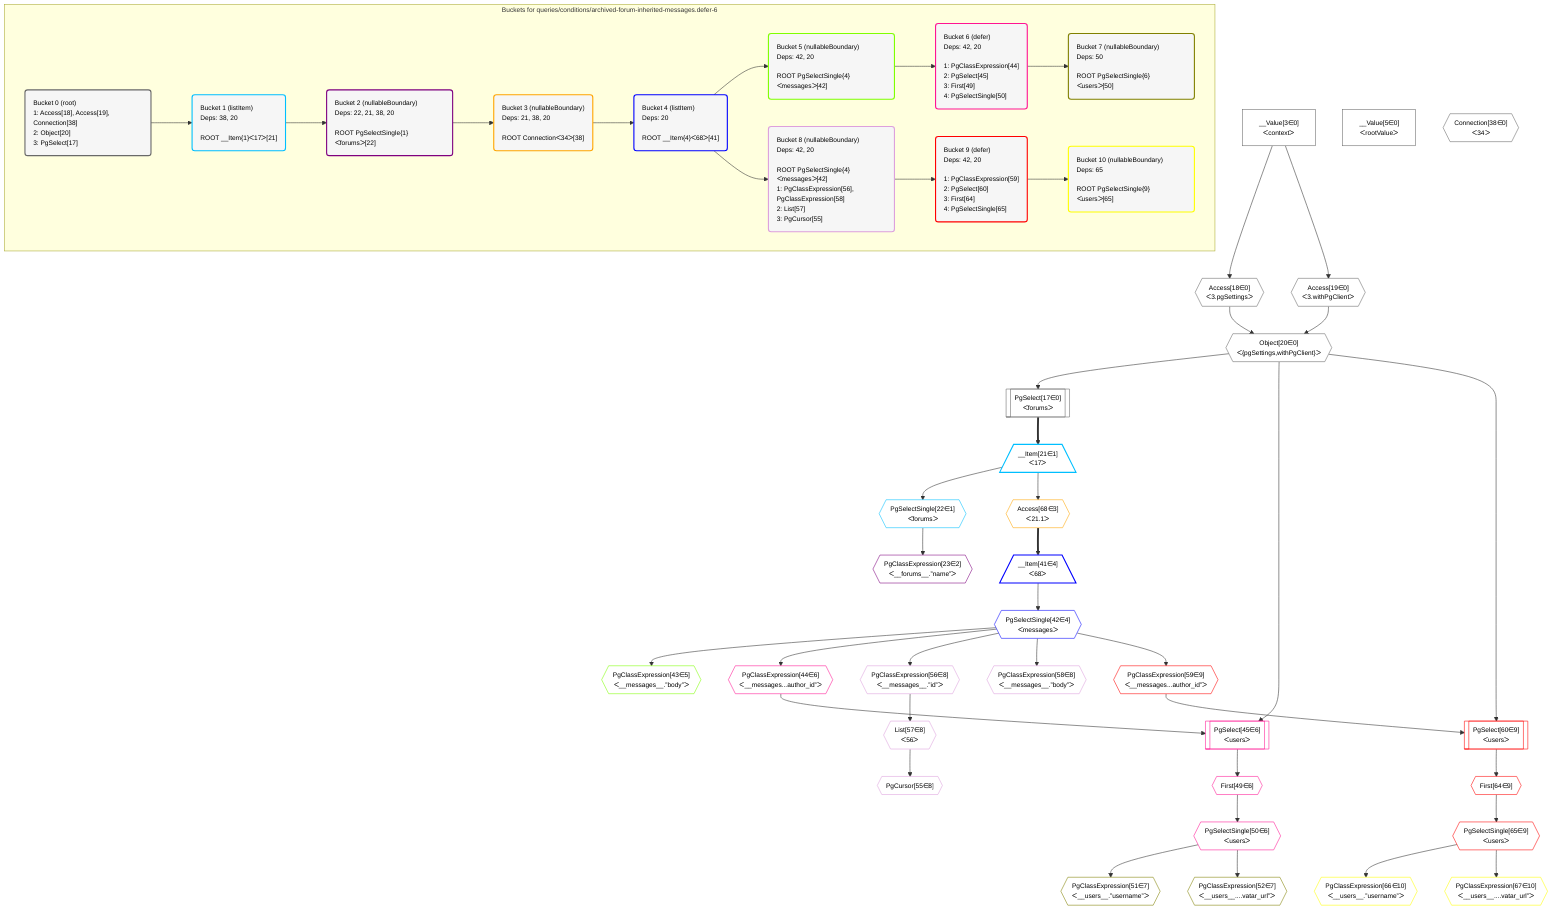 %%{init: {'themeVariables': { 'fontSize': '12px'}}}%%
graph TD
    classDef path fill:#eee,stroke:#000,color:#000
    classDef plan fill:#fff,stroke-width:1px,color:#000
    classDef itemplan fill:#fff,stroke-width:2px,color:#000
    classDef unbatchedplan fill:#dff,stroke-width:1px,color:#000
    classDef sideeffectplan fill:#fcc,stroke-width:2px,color:#000
    classDef bucket fill:#f6f6f6,color:#000,stroke-width:2px,text-align:left


    %% define steps
    __Value3["__Value[3∈0]<br />ᐸcontextᐳ"]:::plan
    __Value5["__Value[5∈0]<br />ᐸrootValueᐳ"]:::plan
    Access18{{"Access[18∈0]<br />ᐸ3.pgSettingsᐳ"}}:::plan
    Access19{{"Access[19∈0]<br />ᐸ3.withPgClientᐳ"}}:::plan
    Object20{{"Object[20∈0]<br />ᐸ{pgSettings,withPgClient}ᐳ"}}:::plan
    PgSelect17[["PgSelect[17∈0]<br />ᐸforumsᐳ"]]:::plan
    __Item21[/"__Item[21∈1]<br />ᐸ17ᐳ"\]:::itemplan
    PgSelectSingle22{{"PgSelectSingle[22∈1]<br />ᐸforumsᐳ"}}:::plan
    PgClassExpression23{{"PgClassExpression[23∈2]<br />ᐸ__forums__.”name”ᐳ"}}:::plan
    Connection38{{"Connection[38∈0]<br />ᐸ34ᐳ"}}:::plan
    Access68{{"Access[68∈3]<br />ᐸ21.1ᐳ"}}:::plan
    __Item41[/"__Item[41∈4]<br />ᐸ68ᐳ"\]:::itemplan
    PgSelectSingle42{{"PgSelectSingle[42∈4]<br />ᐸmessagesᐳ"}}:::plan
    PgClassExpression43{{"PgClassExpression[43∈5]<br />ᐸ__messages__.”body”ᐳ"}}:::plan
    PgClassExpression44{{"PgClassExpression[44∈6]<br />ᐸ__messages...author_id”ᐳ"}}:::plan
    PgSelect45[["PgSelect[45∈6]<br />ᐸusersᐳ"]]:::plan
    First49{{"First[49∈6]"}}:::plan
    PgSelectSingle50{{"PgSelectSingle[50∈6]<br />ᐸusersᐳ"}}:::plan
    PgClassExpression51{{"PgClassExpression[51∈7]<br />ᐸ__users__.”username”ᐳ"}}:::plan
    PgClassExpression52{{"PgClassExpression[52∈7]<br />ᐸ__users__....vatar_url”ᐳ"}}:::plan
    PgClassExpression56{{"PgClassExpression[56∈8]<br />ᐸ__messages__.”id”ᐳ"}}:::plan
    List57{{"List[57∈8]<br />ᐸ56ᐳ"}}:::plan
    PgCursor55{{"PgCursor[55∈8]"}}:::plan
    PgClassExpression58{{"PgClassExpression[58∈8]<br />ᐸ__messages__.”body”ᐳ"}}:::plan
    PgClassExpression59{{"PgClassExpression[59∈9]<br />ᐸ__messages...author_id”ᐳ"}}:::plan
    PgSelect60[["PgSelect[60∈9]<br />ᐸusersᐳ"]]:::plan
    First64{{"First[64∈9]"}}:::plan
    PgSelectSingle65{{"PgSelectSingle[65∈9]<br />ᐸusersᐳ"}}:::plan
    PgClassExpression66{{"PgClassExpression[66∈10]<br />ᐸ__users__.”username”ᐳ"}}:::plan
    PgClassExpression67{{"PgClassExpression[67∈10]<br />ᐸ__users__....vatar_url”ᐳ"}}:::plan

    %% plan dependencies
    __Value3 --> Access18
    __Value3 --> Access19
    Access18 & Access19 --> Object20
    Object20 --> PgSelect17
    PgSelect17 ==> __Item21
    __Item21 --> PgSelectSingle22
    PgSelectSingle22 --> PgClassExpression23
    __Item21 --> Access68
    Access68 ==> __Item41
    __Item41 --> PgSelectSingle42
    PgSelectSingle42 --> PgClassExpression43
    PgSelectSingle42 --> PgClassExpression44
    Object20 & PgClassExpression44 --> PgSelect45
    PgSelect45 --> First49
    First49 --> PgSelectSingle50
    PgSelectSingle50 --> PgClassExpression51
    PgSelectSingle50 --> PgClassExpression52
    PgSelectSingle42 --> PgClassExpression56
    PgClassExpression56 --> List57
    List57 --> PgCursor55
    PgSelectSingle42 --> PgClassExpression58
    PgSelectSingle42 --> PgClassExpression59
    Object20 & PgClassExpression59 --> PgSelect60
    PgSelect60 --> First64
    First64 --> PgSelectSingle65
    PgSelectSingle65 --> PgClassExpression66
    PgSelectSingle65 --> PgClassExpression67

    subgraph "Buckets for queries/conditions/archived-forum-inherited-messages.defer-6"
    Bucket0("Bucket 0 (root)<br />1: Access[18], Access[19], Connection[38]<br />2: Object[20]<br />3: PgSelect[17]"):::bucket
    classDef bucket0 stroke:#696969
    class Bucket0,__Value3,__Value5,PgSelect17,Access18,Access19,Object20,Connection38 bucket0
    Bucket1("Bucket 1 (listItem)<br />Deps: 38, 20<br /><br />ROOT __Item{1}ᐸ17ᐳ[21]"):::bucket
    classDef bucket1 stroke:#00bfff
    class Bucket1,__Item21,PgSelectSingle22 bucket1
    Bucket2("Bucket 2 (nullableBoundary)<br />Deps: 22, 21, 38, 20<br /><br />ROOT PgSelectSingle{1}ᐸforumsᐳ[22]"):::bucket
    classDef bucket2 stroke:#7f007f
    class Bucket2,PgClassExpression23 bucket2
    Bucket3("Bucket 3 (nullableBoundary)<br />Deps: 21, 38, 20<br /><br />ROOT Connectionᐸ34ᐳ[38]"):::bucket
    classDef bucket3 stroke:#ffa500
    class Bucket3,Access68 bucket3
    Bucket4("Bucket 4 (listItem)<br />Deps: 20<br /><br />ROOT __Item{4}ᐸ68ᐳ[41]"):::bucket
    classDef bucket4 stroke:#0000ff
    class Bucket4,__Item41,PgSelectSingle42 bucket4
    Bucket5("Bucket 5 (nullableBoundary)<br />Deps: 42, 20<br /><br />ROOT PgSelectSingle{4}ᐸmessagesᐳ[42]"):::bucket
    classDef bucket5 stroke:#7fff00
    class Bucket5,PgClassExpression43 bucket5
    Bucket6("Bucket 6 (defer)<br />Deps: 42, 20<br /><br />1: PgClassExpression[44]<br />2: PgSelect[45]<br />3: First[49]<br />4: PgSelectSingle[50]"):::bucket
    classDef bucket6 stroke:#ff1493
    class Bucket6,PgClassExpression44,PgSelect45,First49,PgSelectSingle50 bucket6
    Bucket7("Bucket 7 (nullableBoundary)<br />Deps: 50<br /><br />ROOT PgSelectSingle{6}ᐸusersᐳ[50]"):::bucket
    classDef bucket7 stroke:#808000
    class Bucket7,PgClassExpression51,PgClassExpression52 bucket7
    Bucket8("Bucket 8 (nullableBoundary)<br />Deps: 42, 20<br /><br />ROOT PgSelectSingle{4}ᐸmessagesᐳ[42]<br />1: PgClassExpression[56], PgClassExpression[58]<br />2: List[57]<br />3: PgCursor[55]"):::bucket
    classDef bucket8 stroke:#dda0dd
    class Bucket8,PgCursor55,PgClassExpression56,List57,PgClassExpression58 bucket8
    Bucket9("Bucket 9 (defer)<br />Deps: 42, 20<br /><br />1: PgClassExpression[59]<br />2: PgSelect[60]<br />3: First[64]<br />4: PgSelectSingle[65]"):::bucket
    classDef bucket9 stroke:#ff0000
    class Bucket9,PgClassExpression59,PgSelect60,First64,PgSelectSingle65 bucket9
    Bucket10("Bucket 10 (nullableBoundary)<br />Deps: 65<br /><br />ROOT PgSelectSingle{9}ᐸusersᐳ[65]"):::bucket
    classDef bucket10 stroke:#ffff00
    class Bucket10,PgClassExpression66,PgClassExpression67 bucket10
    Bucket0 --> Bucket1
    Bucket1 --> Bucket2
    Bucket2 --> Bucket3
    Bucket3 --> Bucket4
    Bucket4 --> Bucket5 & Bucket8
    Bucket5 --> Bucket6
    Bucket6 --> Bucket7
    Bucket8 --> Bucket9
    Bucket9 --> Bucket10
    end
